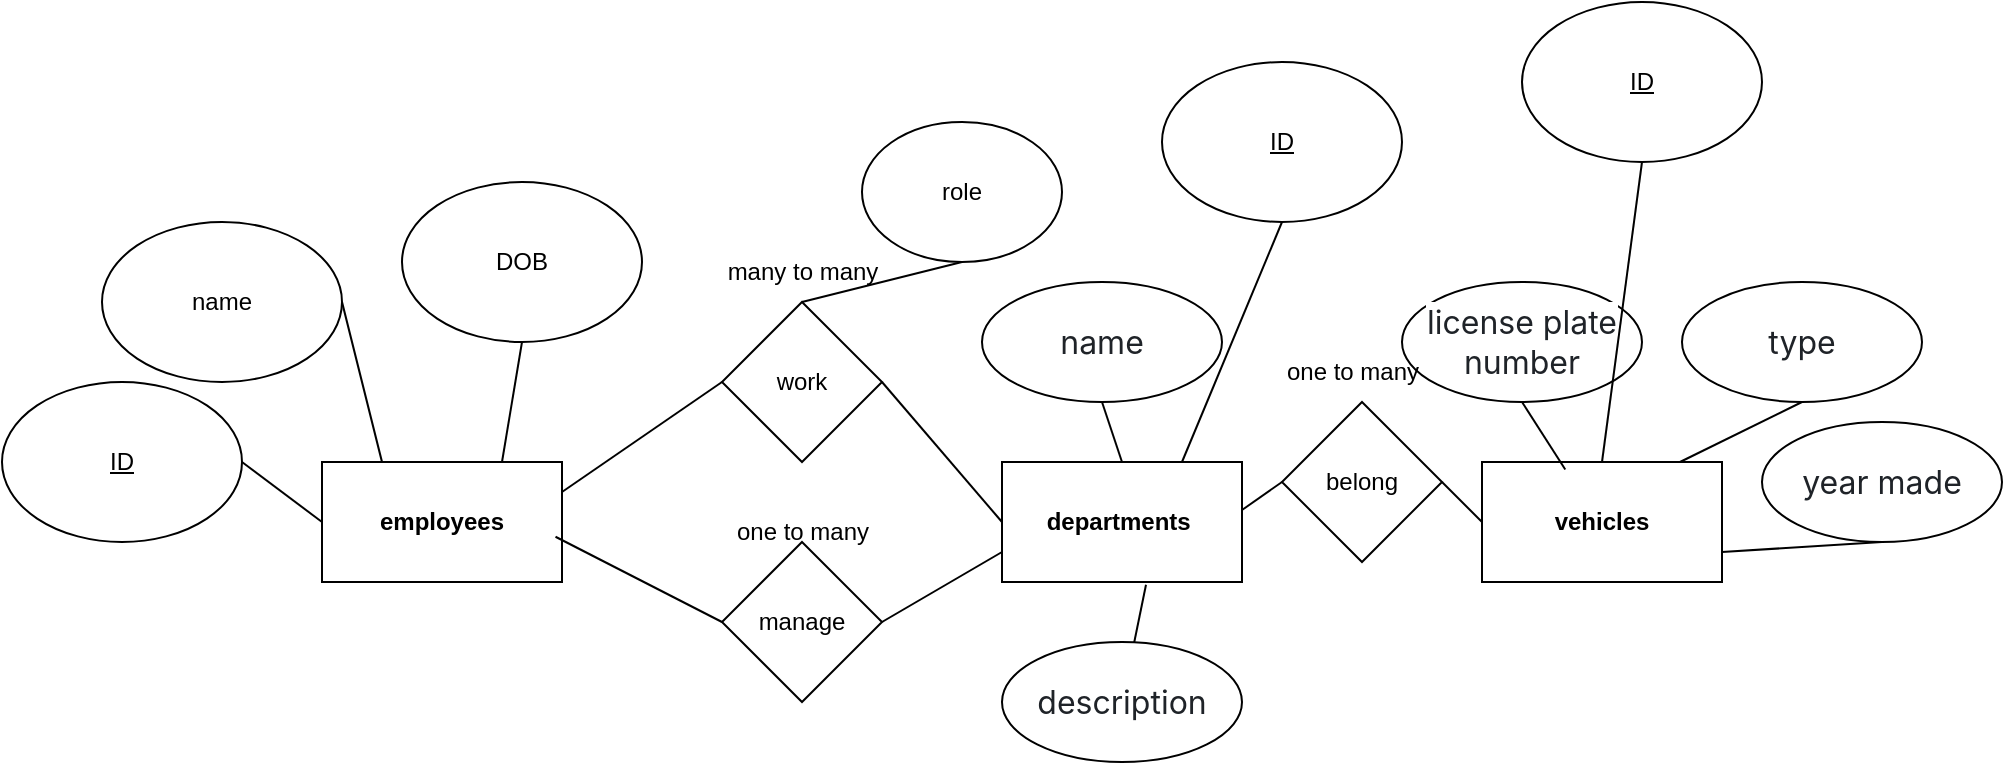 <mxfile version="27.0.6">
  <diagram id="R2lEEEUBdFMjLlhIrx00" name="Page-1">
    <mxGraphModel dx="1892" dy="574" grid="1" gridSize="10" guides="1" tooltips="1" connect="1" arrows="1" fold="1" page="1" pageScale="1" pageWidth="850" pageHeight="1100" math="0" shadow="0" extFonts="Permanent Marker^https://fonts.googleapis.com/css?family=Permanent+Marker">
      <root>
        <mxCell id="0" />
        <mxCell id="1" parent="0" />
        <mxCell id="79PHvGn_ynHMwkHnUNVi-1" value="work" style="rhombus;whiteSpace=wrap;html=1;" vertex="1" parent="1">
          <mxGeometry x="340" y="380" width="80" height="80" as="geometry" />
        </mxCell>
        <mxCell id="79PHvGn_ynHMwkHnUNVi-2" value="&lt;span style=&quot;font-weight: 700; text-wrap-mode: nowrap;&quot;&gt;employees&lt;/span&gt;" style="rounded=0;whiteSpace=wrap;html=1;" vertex="1" parent="1">
          <mxGeometry x="140" y="460" width="120" height="60" as="geometry" />
        </mxCell>
        <mxCell id="79PHvGn_ynHMwkHnUNVi-5" value="&lt;u&gt;ID&lt;/u&gt;" style="ellipse;whiteSpace=wrap;html=1;" vertex="1" parent="1">
          <mxGeometry x="-20" y="420" width="120" height="80" as="geometry" />
        </mxCell>
        <mxCell id="79PHvGn_ynHMwkHnUNVi-9" value="" style="endArrow=none;html=1;rounded=0;exitX=1;exitY=0.5;exitDx=0;exitDy=0;entryX=0;entryY=0.5;entryDx=0;entryDy=0;" edge="1" parent="1" source="79PHvGn_ynHMwkHnUNVi-5" target="79PHvGn_ynHMwkHnUNVi-2">
          <mxGeometry width="50" height="50" relative="1" as="geometry">
            <mxPoint x="90" y="430" as="sourcePoint" />
            <mxPoint x="140" y="380" as="targetPoint" />
          </mxGeometry>
        </mxCell>
        <mxCell id="79PHvGn_ynHMwkHnUNVi-10" value="name" style="ellipse;whiteSpace=wrap;html=1;" vertex="1" parent="1">
          <mxGeometry x="30" y="340" width="120" height="80" as="geometry" />
        </mxCell>
        <mxCell id="79PHvGn_ynHMwkHnUNVi-11" value="" style="endArrow=none;html=1;rounded=0;exitX=1;exitY=0.5;exitDx=0;exitDy=0;entryX=0.25;entryY=0;entryDx=0;entryDy=0;" edge="1" source="79PHvGn_ynHMwkHnUNVi-10" parent="1" target="79PHvGn_ynHMwkHnUNVi-2">
          <mxGeometry width="50" height="50" relative="1" as="geometry">
            <mxPoint x="140" y="350" as="sourcePoint" />
            <mxPoint x="180" y="460" as="targetPoint" />
          </mxGeometry>
        </mxCell>
        <mxCell id="79PHvGn_ynHMwkHnUNVi-12" value="DOB" style="ellipse;whiteSpace=wrap;html=1;" vertex="1" parent="1">
          <mxGeometry x="180" y="320" width="120" height="80" as="geometry" />
        </mxCell>
        <mxCell id="79PHvGn_ynHMwkHnUNVi-13" value="" style="endArrow=none;html=1;rounded=0;entryX=0.75;entryY=0;entryDx=0;entryDy=0;exitX=0.5;exitY=1;exitDx=0;exitDy=0;" edge="1" source="79PHvGn_ynHMwkHnUNVi-12" parent="1" target="79PHvGn_ynHMwkHnUNVi-2">
          <mxGeometry width="50" height="50" relative="1" as="geometry">
            <mxPoint x="220" y="390" as="sourcePoint" />
            <mxPoint x="270" y="460" as="targetPoint" />
          </mxGeometry>
        </mxCell>
        <mxCell id="79PHvGn_ynHMwkHnUNVi-14" value="" style="endArrow=none;html=1;rounded=0;entryX=0;entryY=0.5;entryDx=0;entryDy=0;exitX=1;exitY=0.25;exitDx=0;exitDy=0;" edge="1" parent="1" source="79PHvGn_ynHMwkHnUNVi-2" target="79PHvGn_ynHMwkHnUNVi-1">
          <mxGeometry width="50" height="50" relative="1" as="geometry">
            <mxPoint x="290" y="480" as="sourcePoint" />
            <mxPoint x="340" y="430" as="targetPoint" />
          </mxGeometry>
        </mxCell>
        <mxCell id="79PHvGn_ynHMwkHnUNVi-15" value="role" style="ellipse;whiteSpace=wrap;html=1;" vertex="1" parent="1">
          <mxGeometry x="410" y="290" width="100" height="70" as="geometry" />
        </mxCell>
        <mxCell id="79PHvGn_ynHMwkHnUNVi-16" value="" style="endArrow=none;html=1;rounded=0;entryX=0.5;entryY=1;entryDx=0;entryDy=0;exitX=0.5;exitY=0;exitDx=0;exitDy=0;" edge="1" parent="1" source="79PHvGn_ynHMwkHnUNVi-1" target="79PHvGn_ynHMwkHnUNVi-15">
          <mxGeometry width="50" height="50" relative="1" as="geometry">
            <mxPoint x="440" y="420" as="sourcePoint" />
            <mxPoint x="490" y="370" as="targetPoint" />
          </mxGeometry>
        </mxCell>
        <mxCell id="79PHvGn_ynHMwkHnUNVi-17" value="many to many" style="text;html=1;align=center;verticalAlign=middle;resizable=0;points=[];autosize=1;strokeColor=none;fillColor=none;" vertex="1" parent="1">
          <mxGeometry x="330" y="350" width="100" height="30" as="geometry" />
        </mxCell>
        <mxCell id="79PHvGn_ynHMwkHnUNVi-18" value="manage" style="rhombus;whiteSpace=wrap;html=1;" vertex="1" parent="1">
          <mxGeometry x="340" y="500" width="80" height="80" as="geometry" />
        </mxCell>
        <mxCell id="79PHvGn_ynHMwkHnUNVi-19" value="" style="endArrow=none;html=1;rounded=0;entryX=0;entryY=0.5;entryDx=0;entryDy=0;exitX=0.973;exitY=0.623;exitDx=0;exitDy=0;exitPerimeter=0;" edge="1" parent="1" source="79PHvGn_ynHMwkHnUNVi-2" target="79PHvGn_ynHMwkHnUNVi-18">
          <mxGeometry width="50" height="50" relative="1" as="geometry">
            <mxPoint x="270" y="565" as="sourcePoint" />
            <mxPoint x="320" y="515" as="targetPoint" />
          </mxGeometry>
        </mxCell>
        <mxCell id="79PHvGn_ynHMwkHnUNVi-20" value="one to many" style="text;html=1;align=center;verticalAlign=middle;resizable=0;points=[];autosize=1;strokeColor=none;fillColor=none;" vertex="1" parent="1">
          <mxGeometry x="335" y="480" width="90" height="30" as="geometry" />
        </mxCell>
        <mxCell id="79PHvGn_ynHMwkHnUNVi-21" value="&lt;span style=&quot;font-weight: 700; text-wrap-mode: nowrap;&quot;&gt;departments&amp;nbsp;&lt;/span&gt;" style="rounded=0;whiteSpace=wrap;html=1;" vertex="1" parent="1">
          <mxGeometry x="480" y="460" width="120" height="60" as="geometry" />
        </mxCell>
        <mxCell id="79PHvGn_ynHMwkHnUNVi-22" value="" style="endArrow=none;html=1;rounded=0;exitX=1;exitY=0.5;exitDx=0;exitDy=0;entryX=0;entryY=0.5;entryDx=0;entryDy=0;" edge="1" parent="1" source="79PHvGn_ynHMwkHnUNVi-1" target="79PHvGn_ynHMwkHnUNVi-21">
          <mxGeometry width="50" height="50" relative="1" as="geometry">
            <mxPoint x="440" y="440" as="sourcePoint" />
            <mxPoint x="490" y="390" as="targetPoint" />
          </mxGeometry>
        </mxCell>
        <mxCell id="79PHvGn_ynHMwkHnUNVi-24" value="" style="endArrow=none;html=1;rounded=0;entryX=0;entryY=0.75;entryDx=0;entryDy=0;exitX=1;exitY=0.5;exitDx=0;exitDy=0;" edge="1" parent="1" source="79PHvGn_ynHMwkHnUNVi-18" target="79PHvGn_ynHMwkHnUNVi-21">
          <mxGeometry width="50" height="50" relative="1" as="geometry">
            <mxPoint x="420" y="580" as="sourcePoint" />
            <mxPoint x="470" y="530" as="targetPoint" />
          </mxGeometry>
        </mxCell>
        <mxCell id="79PHvGn_ynHMwkHnUNVi-26" value="&lt;span style=&quot;font-weight: 700; text-wrap-mode: nowrap;&quot;&gt;vehicles&lt;/span&gt;" style="rounded=0;whiteSpace=wrap;html=1;" vertex="1" parent="1">
          <mxGeometry x="720" y="460" width="120" height="60" as="geometry" />
        </mxCell>
        <mxCell id="79PHvGn_ynHMwkHnUNVi-27" value="&lt;span style=&quot;color: rgb(31, 35, 40); font-family: -apple-system, BlinkMacSystemFont, &amp;quot;Segoe UI&amp;quot;, &amp;quot;Noto Sans&amp;quot;, Helvetica, Arial, sans-serif, &amp;quot;Apple Color Emoji&amp;quot;, &amp;quot;Segoe UI Emoji&amp;quot;; font-size: 16px; text-align: left; background-color: rgb(255, 255, 255);&quot;&gt;license plate number&lt;/span&gt;" style="ellipse;whiteSpace=wrap;html=1;" vertex="1" parent="1">
          <mxGeometry x="680" y="370" width="120" height="60" as="geometry" />
        </mxCell>
        <mxCell id="79PHvGn_ynHMwkHnUNVi-28" value="&lt;span style=&quot;color: rgb(31, 35, 40); font-family: -apple-system, BlinkMacSystemFont, &amp;quot;Segoe UI&amp;quot;, &amp;quot;Noto Sans&amp;quot;, Helvetica, Arial, sans-serif, &amp;quot;Apple Color Emoji&amp;quot;, &amp;quot;Segoe UI Emoji&amp;quot;; font-size: 16px; text-align: left; background-color: rgb(255, 255, 255);&quot;&gt;type&lt;/span&gt;" style="ellipse;whiteSpace=wrap;html=1;" vertex="1" parent="1">
          <mxGeometry x="820" y="370" width="120" height="60" as="geometry" />
        </mxCell>
        <mxCell id="79PHvGn_ynHMwkHnUNVi-31" value="&lt;span style=&quot;color: rgb(31, 35, 40); font-family: -apple-system, BlinkMacSystemFont, &amp;quot;Segoe UI&amp;quot;, &amp;quot;Noto Sans&amp;quot;, Helvetica, Arial, sans-serif, &amp;quot;Apple Color Emoji&amp;quot;, &amp;quot;Segoe UI Emoji&amp;quot;; font-size: 16px; text-align: left; background-color: rgb(255, 255, 255);&quot;&gt;year made&lt;/span&gt;" style="ellipse;whiteSpace=wrap;html=1;" vertex="1" parent="1">
          <mxGeometry x="860" y="440" width="120" height="60" as="geometry" />
        </mxCell>
        <mxCell id="79PHvGn_ynHMwkHnUNVi-32" value="&lt;span style=&quot;color: rgb(31, 35, 40); font-family: -apple-system, BlinkMacSystemFont, &amp;quot;Segoe UI&amp;quot;, &amp;quot;Noto Sans&amp;quot;, Helvetica, Arial, sans-serif, &amp;quot;Apple Color Emoji&amp;quot;, &amp;quot;Segoe UI Emoji&amp;quot;; font-size: 16px; text-align: left; background-color: rgb(255, 255, 255);&quot;&gt;name&lt;/span&gt;" style="ellipse;whiteSpace=wrap;html=1;" vertex="1" parent="1">
          <mxGeometry x="470" y="370" width="120" height="60" as="geometry" />
        </mxCell>
        <mxCell id="79PHvGn_ynHMwkHnUNVi-33" value="&lt;span style=&quot;color: rgb(31, 35, 40); font-family: -apple-system, BlinkMacSystemFont, &amp;quot;Segoe UI&amp;quot;, &amp;quot;Noto Sans&amp;quot;, Helvetica, Arial, sans-serif, &amp;quot;Apple Color Emoji&amp;quot;, &amp;quot;Segoe UI Emoji&amp;quot;; font-size: 16px; text-align: left; background-color: rgb(255, 255, 255);&quot;&gt;description&lt;/span&gt;" style="ellipse;whiteSpace=wrap;html=1;" vertex="1" parent="1">
          <mxGeometry x="480" y="550" width="120" height="60" as="geometry" />
        </mxCell>
        <mxCell id="79PHvGn_ynHMwkHnUNVi-34" value="belong" style="rhombus;whiteSpace=wrap;html=1;" vertex="1" parent="1">
          <mxGeometry x="620" y="430" width="80" height="80" as="geometry" />
        </mxCell>
        <mxCell id="79PHvGn_ynHMwkHnUNVi-35" value="one to many" style="text;html=1;align=center;verticalAlign=middle;resizable=0;points=[];autosize=1;strokeColor=none;fillColor=none;" vertex="1" parent="1">
          <mxGeometry x="610" y="400" width="90" height="30" as="geometry" />
        </mxCell>
        <mxCell id="79PHvGn_ynHMwkHnUNVi-36" value="" style="endArrow=none;html=1;rounded=0;entryX=0;entryY=0.5;entryDx=0;entryDy=0;" edge="1" parent="1" target="79PHvGn_ynHMwkHnUNVi-34">
          <mxGeometry width="50" height="50" relative="1" as="geometry">
            <mxPoint x="600" y="484" as="sourcePoint" />
            <mxPoint x="650" y="510" as="targetPoint" />
          </mxGeometry>
        </mxCell>
        <mxCell id="79PHvGn_ynHMwkHnUNVi-37" value="" style="endArrow=none;html=1;rounded=0;entryX=1;entryY=0.5;entryDx=0;entryDy=0;exitX=0;exitY=0.5;exitDx=0;exitDy=0;" edge="1" parent="1" source="79PHvGn_ynHMwkHnUNVi-26" target="79PHvGn_ynHMwkHnUNVi-34">
          <mxGeometry width="50" height="50" relative="1" as="geometry">
            <mxPoint x="650" y="580" as="sourcePoint" />
            <mxPoint x="700" y="530" as="targetPoint" />
          </mxGeometry>
        </mxCell>
        <mxCell id="79PHvGn_ynHMwkHnUNVi-38" value="" style="endArrow=none;html=1;rounded=0;entryX=0.6;entryY=1.023;entryDx=0;entryDy=0;entryPerimeter=0;" edge="1" parent="1" source="79PHvGn_ynHMwkHnUNVi-33" target="79PHvGn_ynHMwkHnUNVi-21">
          <mxGeometry width="50" height="50" relative="1" as="geometry">
            <mxPoint x="650" y="640" as="sourcePoint" />
            <mxPoint x="700" y="590" as="targetPoint" />
          </mxGeometry>
        </mxCell>
        <mxCell id="79PHvGn_ynHMwkHnUNVi-39" value="" style="endArrow=none;html=1;rounded=0;entryX=0.5;entryY=0;entryDx=0;entryDy=0;exitX=0.5;exitY=1;exitDx=0;exitDy=0;" edge="1" parent="1" source="79PHvGn_ynHMwkHnUNVi-32" target="79PHvGn_ynHMwkHnUNVi-21">
          <mxGeometry width="50" height="50" relative="1" as="geometry">
            <mxPoint x="590" y="370" as="sourcePoint" />
            <mxPoint x="640" y="320" as="targetPoint" />
          </mxGeometry>
        </mxCell>
        <mxCell id="79PHvGn_ynHMwkHnUNVi-41" value="&lt;u&gt;ID&lt;/u&gt;" style="ellipse;whiteSpace=wrap;html=1;" vertex="1" parent="1">
          <mxGeometry x="560" y="260" width="120" height="80" as="geometry" />
        </mxCell>
        <mxCell id="79PHvGn_ynHMwkHnUNVi-42" value="" style="endArrow=none;html=1;rounded=0;entryX=0.5;entryY=1;entryDx=0;entryDy=0;exitX=0.75;exitY=0;exitDx=0;exitDy=0;" edge="1" parent="1" source="79PHvGn_ynHMwkHnUNVi-21" target="79PHvGn_ynHMwkHnUNVi-41">
          <mxGeometry width="50" height="50" relative="1" as="geometry">
            <mxPoint x="580" y="390" as="sourcePoint" />
            <mxPoint x="640" y="370" as="targetPoint" />
          </mxGeometry>
        </mxCell>
        <mxCell id="79PHvGn_ynHMwkHnUNVi-43" value="&lt;u&gt;ID&lt;/u&gt;" style="ellipse;whiteSpace=wrap;html=1;" vertex="1" parent="1">
          <mxGeometry x="740" y="230" width="120" height="80" as="geometry" />
        </mxCell>
        <mxCell id="79PHvGn_ynHMwkHnUNVi-44" value="" style="endArrow=none;html=1;rounded=0;entryX=0.5;entryY=1;entryDx=0;entryDy=0;exitX=0.5;exitY=0;exitDx=0;exitDy=0;" edge="1" parent="1" source="79PHvGn_ynHMwkHnUNVi-26" target="79PHvGn_ynHMwkHnUNVi-43">
          <mxGeometry width="50" height="50" relative="1" as="geometry">
            <mxPoint x="790" y="390" as="sourcePoint" />
            <mxPoint x="840" y="340" as="targetPoint" />
          </mxGeometry>
        </mxCell>
        <mxCell id="79PHvGn_ynHMwkHnUNVi-45" value="" style="endArrow=none;html=1;rounded=0;entryX=0.5;entryY=1;entryDx=0;entryDy=0;" edge="1" parent="1" target="79PHvGn_ynHMwkHnUNVi-28">
          <mxGeometry width="50" height="50" relative="1" as="geometry">
            <mxPoint x="819" y="460" as="sourcePoint" />
            <mxPoint x="900" y="550" as="targetPoint" />
          </mxGeometry>
        </mxCell>
        <mxCell id="79PHvGn_ynHMwkHnUNVi-46" value="" style="endArrow=none;html=1;rounded=0;entryX=0.5;entryY=1;entryDx=0;entryDy=0;exitX=1;exitY=0.75;exitDx=0;exitDy=0;" edge="1" parent="1" source="79PHvGn_ynHMwkHnUNVi-26" target="79PHvGn_ynHMwkHnUNVi-31">
          <mxGeometry width="50" height="50" relative="1" as="geometry">
            <mxPoint x="830" y="570" as="sourcePoint" />
            <mxPoint x="880" y="520" as="targetPoint" />
          </mxGeometry>
        </mxCell>
        <mxCell id="79PHvGn_ynHMwkHnUNVi-47" value="" style="endArrow=none;html=1;rounded=0;entryX=0.5;entryY=1;entryDx=0;entryDy=0;exitX=0.347;exitY=0.063;exitDx=0;exitDy=0;exitPerimeter=0;" edge="1" parent="1" source="79PHvGn_ynHMwkHnUNVi-26" target="79PHvGn_ynHMwkHnUNVi-27">
          <mxGeometry width="50" height="50" relative="1" as="geometry">
            <mxPoint x="710" y="630" as="sourcePoint" />
            <mxPoint x="760" y="580" as="targetPoint" />
          </mxGeometry>
        </mxCell>
      </root>
    </mxGraphModel>
  </diagram>
</mxfile>
